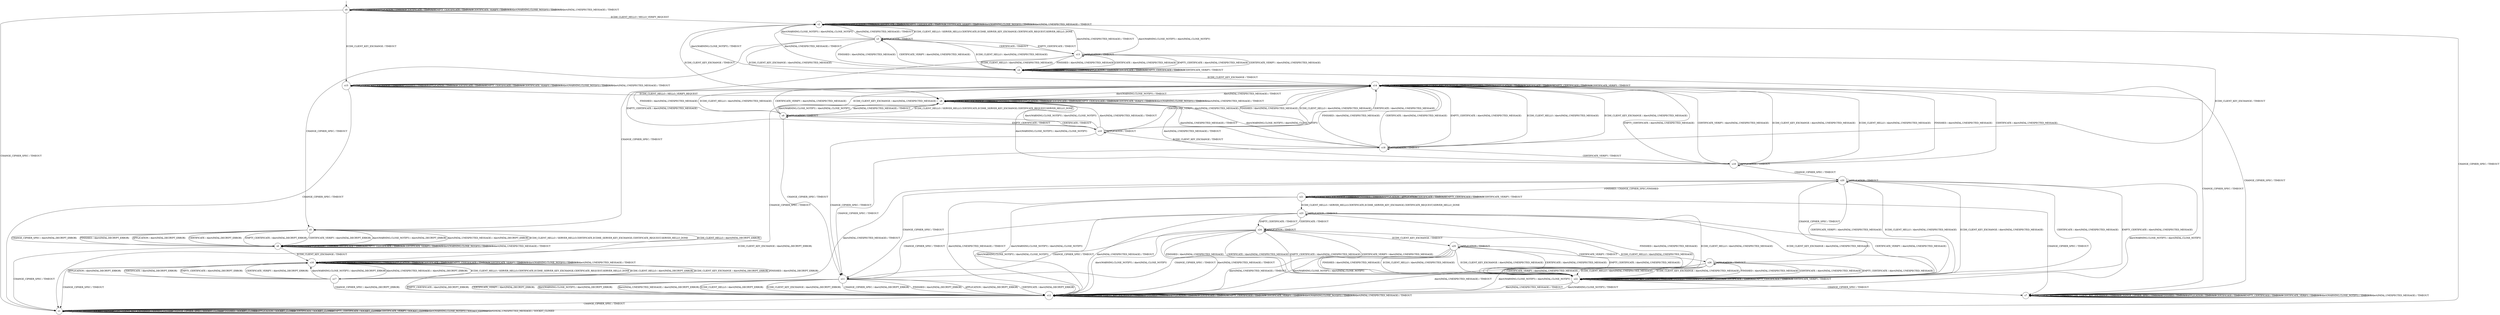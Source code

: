 digraph g {

	s0 [shape="circle" label="s0"];
	s1 [shape="circle" label="s1"];
	s2 [shape="circle" label="s2"];
	s3 [shape="circle" label="s3"];
	s4 [shape="circle" label="s4"];
	s5 [shape="circle" label="s5"];
	s6 [shape="circle" label="s6"];
	s7 [shape="circle" label="s7"];
	s8 [shape="circle" label="s8"];
	s9 [shape="circle" label="s9"];
	s10 [shape="circle" label="s10"];
	s11 [shape="circle" label="s11"];
	s12 [shape="circle" label="s12"];
	s13 [shape="circle" label="s13"];
	s14 [shape="circle" label="s14"];
	s15 [shape="circle" label="s15"];
	s16 [shape="circle" label="s16"];
	s17 [shape="circle" label="s17"];
	s18 [shape="circle" label="s18"];
	s19 [shape="circle" label="s19"];
	s20 [shape="circle" label="s20"];
	s21 [shape="circle" label="s21"];
	s22 [shape="circle" label="s22"];
	s23 [shape="circle" label="s23"];
	s24 [shape="circle" label="s24"];
	s25 [shape="circle" label="s25"];
	s26 [shape="circle" label="s26"];
	s0 -> s2 [label="ECDH_CLIENT_HELLO / HELLO_VERIFY_REQUEST"];
	s0 -> s15 [label="ECDH_CLIENT_KEY_EXCHANGE / TIMEOUT"];
	s0 -> s1 [label="CHANGE_CIPHER_SPEC / TIMEOUT"];
	s0 -> s0 [label="FINISHED / TIMEOUT"];
	s0 -> s0 [label="APPLICATION / TIMEOUT"];
	s0 -> s0 [label="CERTIFICATE / TIMEOUT"];
	s0 -> s0 [label="EMPTY_CERTIFICATE / TIMEOUT"];
	s0 -> s0 [label="CERTIFICATE_VERIFY / TIMEOUT"];
	s0 -> s0 [label="Alert(WARNING,CLOSE_NOTIFY) / TIMEOUT"];
	s0 -> s0 [label="Alert(FATAL,UNEXPECTED_MESSAGE) / TIMEOUT"];
	s1 -> s1 [label="ECDH_CLIENT_HELLO / SOCKET_CLOSED"];
	s1 -> s1 [label="ECDH_CLIENT_KEY_EXCHANGE / SOCKET_CLOSED"];
	s1 -> s1 [label="CHANGE_CIPHER_SPEC / SOCKET_CLOSED"];
	s1 -> s1 [label="FINISHED / SOCKET_CLOSED"];
	s1 -> s1 [label="APPLICATION / SOCKET_CLOSED"];
	s1 -> s1 [label="CERTIFICATE / SOCKET_CLOSED"];
	s1 -> s1 [label="EMPTY_CERTIFICATE / SOCKET_CLOSED"];
	s1 -> s1 [label="CERTIFICATE_VERIFY / SOCKET_CLOSED"];
	s1 -> s1 [label="Alert(WARNING,CLOSE_NOTIFY) / SOCKET_CLOSED"];
	s1 -> s1 [label="Alert(FATAL,UNEXPECTED_MESSAGE) / SOCKET_CLOSED"];
	s2 -> s3 [label="ECDH_CLIENT_HELLO / SERVER_HELLO,CERTIFICATE,ECDHE_SERVER_KEY_EXCHANGE,CERTIFICATE_REQUEST,SERVER_HELLO_DONE"];
	s2 -> s8 [label="ECDH_CLIENT_KEY_EXCHANGE / TIMEOUT"];
	s2 -> s1 [label="CHANGE_CIPHER_SPEC / TIMEOUT"];
	s2 -> s2 [label="FINISHED / TIMEOUT"];
	s2 -> s2 [label="APPLICATION / TIMEOUT"];
	s2 -> s2 [label="CERTIFICATE / TIMEOUT"];
	s2 -> s2 [label="EMPTY_CERTIFICATE / TIMEOUT"];
	s2 -> s2 [label="CERTIFICATE_VERIFY / TIMEOUT"];
	s2 -> s2 [label="Alert(WARNING,CLOSE_NOTIFY) / TIMEOUT"];
	s2 -> s2 [label="Alert(FATAL,UNEXPECTED_MESSAGE) / TIMEOUT"];
	s3 -> s4 [label="ECDH_CLIENT_HELLO / Alert(FATAL,UNEXPECTED_MESSAGE)"];
	s3 -> s14 [label="ECDH_CLIENT_KEY_EXCHANGE / Alert(FATAL,UNEXPECTED_MESSAGE)"];
	s3 -> s5 [label="CHANGE_CIPHER_SPEC / TIMEOUT"];
	s3 -> s4 [label="FINISHED / Alert(FATAL,UNEXPECTED_MESSAGE)"];
	s3 -> s3 [label="APPLICATION / TIMEOUT"];
	s3 -> s13 [label="CERTIFICATE / TIMEOUT"];
	s3 -> s13 [label="EMPTY_CERTIFICATE / TIMEOUT"];
	s3 -> s4 [label="CERTIFICATE_VERIFY / Alert(FATAL,UNEXPECTED_MESSAGE)"];
	s3 -> s2 [label="Alert(WARNING,CLOSE_NOTIFY) / Alert(FATAL,CLOSE_NOTIFY)"];
	s3 -> s2 [label="Alert(FATAL,UNEXPECTED_MESSAGE) / TIMEOUT"];
	s4 -> s4 [label="ECDH_CLIENT_HELLO / TIMEOUT"];
	s4 -> s14 [label="ECDH_CLIENT_KEY_EXCHANGE / TIMEOUT"];
	s4 -> s7 [label="CHANGE_CIPHER_SPEC / TIMEOUT"];
	s4 -> s4 [label="FINISHED / TIMEOUT"];
	s4 -> s4 [label="APPLICATION / TIMEOUT"];
	s4 -> s4 [label="CERTIFICATE / TIMEOUT"];
	s4 -> s4 [label="EMPTY_CERTIFICATE / TIMEOUT"];
	s4 -> s4 [label="CERTIFICATE_VERIFY / TIMEOUT"];
	s4 -> s2 [label="Alert(WARNING,CLOSE_NOTIFY) / TIMEOUT"];
	s4 -> s2 [label="Alert(FATAL,UNEXPECTED_MESSAGE) / TIMEOUT"];
	s5 -> s6 [label="ECDH_CLIENT_HELLO / Alert(FATAL,DECRYPT_ERROR)"];
	s5 -> s16 [label="ECDH_CLIENT_KEY_EXCHANGE / Alert(FATAL,DECRYPT_ERROR)"];
	s5 -> s6 [label="CHANGE_CIPHER_SPEC / Alert(FATAL,DECRYPT_ERROR)"];
	s5 -> s6 [label="FINISHED / Alert(FATAL,DECRYPT_ERROR)"];
	s5 -> s6 [label="APPLICATION / Alert(FATAL,DECRYPT_ERROR)"];
	s5 -> s6 [label="CERTIFICATE / Alert(FATAL,DECRYPT_ERROR)"];
	s5 -> s6 [label="EMPTY_CERTIFICATE / Alert(FATAL,DECRYPT_ERROR)"];
	s5 -> s6 [label="CERTIFICATE_VERIFY / Alert(FATAL,DECRYPT_ERROR)"];
	s5 -> s6 [label="Alert(WARNING,CLOSE_NOTIFY) / Alert(FATAL,DECRYPT_ERROR)"];
	s5 -> s6 [label="Alert(FATAL,UNEXPECTED_MESSAGE) / Alert(FATAL,DECRYPT_ERROR)"];
	s6 -> s5 [label="ECDH_CLIENT_HELLO / SERVER_HELLO,CERTIFICATE,ECDHE_SERVER_KEY_EXCHANGE,CERTIFICATE_REQUEST,SERVER_HELLO_DONE"];
	s6 -> s16 [label="ECDH_CLIENT_KEY_EXCHANGE / TIMEOUT"];
	s6 -> s1 [label="CHANGE_CIPHER_SPEC / TIMEOUT"];
	s6 -> s6 [label="FINISHED / TIMEOUT"];
	s6 -> s6 [label="APPLICATION / TIMEOUT"];
	s6 -> s6 [label="CERTIFICATE / TIMEOUT"];
	s6 -> s6 [label="EMPTY_CERTIFICATE / TIMEOUT"];
	s6 -> s6 [label="CERTIFICATE_VERIFY / TIMEOUT"];
	s6 -> s6 [label="Alert(WARNING,CLOSE_NOTIFY) / TIMEOUT"];
	s6 -> s6 [label="Alert(FATAL,UNEXPECTED_MESSAGE) / TIMEOUT"];
	s7 -> s7 [label="ECDH_CLIENT_HELLO / TIMEOUT"];
	s7 -> s7 [label="ECDH_CLIENT_KEY_EXCHANGE / TIMEOUT"];
	s7 -> s7 [label="CHANGE_CIPHER_SPEC / TIMEOUT"];
	s7 -> s7 [label="FINISHED / TIMEOUT"];
	s7 -> s7 [label="APPLICATION / TIMEOUT"];
	s7 -> s7 [label="CERTIFICATE / TIMEOUT"];
	s7 -> s7 [label="EMPTY_CERTIFICATE / TIMEOUT"];
	s7 -> s7 [label="CERTIFICATE_VERIFY / TIMEOUT"];
	s7 -> s7 [label="Alert(WARNING,CLOSE_NOTIFY) / TIMEOUT"];
	s7 -> s7 [label="Alert(FATAL,UNEXPECTED_MESSAGE) / TIMEOUT"];
	s8 -> s9 [label="ECDH_CLIENT_HELLO / SERVER_HELLO,CERTIFICATE,ECDHE_SERVER_KEY_EXCHANGE,CERTIFICATE_REQUEST,SERVER_HELLO_DONE"];
	s8 -> s8 [label="ECDH_CLIENT_KEY_EXCHANGE / TIMEOUT"];
	s8 -> s1 [label="CHANGE_CIPHER_SPEC / TIMEOUT"];
	s8 -> s8 [label="FINISHED / TIMEOUT"];
	s8 -> s8 [label="APPLICATION / TIMEOUT"];
	s8 -> s8 [label="CERTIFICATE / TIMEOUT"];
	s8 -> s8 [label="EMPTY_CERTIFICATE / TIMEOUT"];
	s8 -> s8 [label="CERTIFICATE_VERIFY / TIMEOUT"];
	s8 -> s8 [label="Alert(WARNING,CLOSE_NOTIFY) / TIMEOUT"];
	s8 -> s8 [label="Alert(FATAL,UNEXPECTED_MESSAGE) / TIMEOUT"];
	s9 -> s14 [label="ECDH_CLIENT_HELLO / Alert(FATAL,UNEXPECTED_MESSAGE)"];
	s9 -> s14 [label="ECDH_CLIENT_KEY_EXCHANGE / Alert(FATAL,UNEXPECTED_MESSAGE)"];
	s9 -> s11 [label="CHANGE_CIPHER_SPEC / TIMEOUT"];
	s9 -> s14 [label="FINISHED / Alert(FATAL,UNEXPECTED_MESSAGE)"];
	s9 -> s9 [label="APPLICATION / TIMEOUT"];
	s9 -> s10 [label="CERTIFICATE / TIMEOUT"];
	s9 -> s10 [label="EMPTY_CERTIFICATE / TIMEOUT"];
	s9 -> s14 [label="CERTIFICATE_VERIFY / Alert(FATAL,UNEXPECTED_MESSAGE)"];
	s9 -> s8 [label="Alert(WARNING,CLOSE_NOTIFY) / Alert(FATAL,CLOSE_NOTIFY)"];
	s9 -> s8 [label="Alert(FATAL,UNEXPECTED_MESSAGE) / TIMEOUT"];
	s10 -> s14 [label="ECDH_CLIENT_HELLO / Alert(FATAL,UNEXPECTED_MESSAGE)"];
	s10 -> s18 [label="ECDH_CLIENT_KEY_EXCHANGE / TIMEOUT"];
	s10 -> s11 [label="CHANGE_CIPHER_SPEC / TIMEOUT"];
	s10 -> s14 [label="FINISHED / Alert(FATAL,UNEXPECTED_MESSAGE)"];
	s10 -> s10 [label="APPLICATION / TIMEOUT"];
	s10 -> s14 [label="CERTIFICATE / Alert(FATAL,UNEXPECTED_MESSAGE)"];
	s10 -> s14 [label="EMPTY_CERTIFICATE / Alert(FATAL,UNEXPECTED_MESSAGE)"];
	s10 -> s14 [label="CERTIFICATE_VERIFY / Alert(FATAL,UNEXPECTED_MESSAGE)"];
	s10 -> s8 [label="Alert(WARNING,CLOSE_NOTIFY) / Alert(FATAL,CLOSE_NOTIFY)"];
	s10 -> s8 [label="Alert(FATAL,UNEXPECTED_MESSAGE) / TIMEOUT"];
	s11 -> s12 [label="ECDH_CLIENT_HELLO / Alert(FATAL,DECRYPT_ERROR)"];
	s11 -> s12 [label="ECDH_CLIENT_KEY_EXCHANGE / Alert(FATAL,DECRYPT_ERROR)"];
	s11 -> s12 [label="CHANGE_CIPHER_SPEC / Alert(FATAL,DECRYPT_ERROR)"];
	s11 -> s12 [label="FINISHED / Alert(FATAL,DECRYPT_ERROR)"];
	s11 -> s12 [label="APPLICATION / Alert(FATAL,DECRYPT_ERROR)"];
	s11 -> s12 [label="CERTIFICATE / Alert(FATAL,DECRYPT_ERROR)"];
	s11 -> s12 [label="EMPTY_CERTIFICATE / Alert(FATAL,DECRYPT_ERROR)"];
	s11 -> s12 [label="CERTIFICATE_VERIFY / Alert(FATAL,DECRYPT_ERROR)"];
	s11 -> s12 [label="Alert(WARNING,CLOSE_NOTIFY) / Alert(FATAL,DECRYPT_ERROR)"];
	s11 -> s12 [label="Alert(FATAL,UNEXPECTED_MESSAGE) / Alert(FATAL,DECRYPT_ERROR)"];
	s12 -> s12 [label="ECDH_CLIENT_HELLO / TIMEOUT"];
	s12 -> s12 [label="ECDH_CLIENT_KEY_EXCHANGE / TIMEOUT"];
	s12 -> s1 [label="CHANGE_CIPHER_SPEC / TIMEOUT"];
	s12 -> s12 [label="FINISHED / TIMEOUT"];
	s12 -> s12 [label="APPLICATION / TIMEOUT"];
	s12 -> s12 [label="CERTIFICATE / TIMEOUT"];
	s12 -> s12 [label="EMPTY_CERTIFICATE / TIMEOUT"];
	s12 -> s12 [label="CERTIFICATE_VERIFY / TIMEOUT"];
	s12 -> s12 [label="Alert(WARNING,CLOSE_NOTIFY) / TIMEOUT"];
	s12 -> s12 [label="Alert(FATAL,UNEXPECTED_MESSAGE) / TIMEOUT"];
	s13 -> s4 [label="ECDH_CLIENT_HELLO / Alert(FATAL,UNEXPECTED_MESSAGE)"];
	s13 -> s18 [label="ECDH_CLIENT_KEY_EXCHANGE / TIMEOUT"];
	s13 -> s5 [label="CHANGE_CIPHER_SPEC / TIMEOUT"];
	s13 -> s4 [label="FINISHED / Alert(FATAL,UNEXPECTED_MESSAGE)"];
	s13 -> s13 [label="APPLICATION / TIMEOUT"];
	s13 -> s4 [label="CERTIFICATE / Alert(FATAL,UNEXPECTED_MESSAGE)"];
	s13 -> s4 [label="EMPTY_CERTIFICATE / Alert(FATAL,UNEXPECTED_MESSAGE)"];
	s13 -> s4 [label="CERTIFICATE_VERIFY / Alert(FATAL,UNEXPECTED_MESSAGE)"];
	s13 -> s2 [label="Alert(WARNING,CLOSE_NOTIFY) / Alert(FATAL,CLOSE_NOTIFY)"];
	s13 -> s2 [label="Alert(FATAL,UNEXPECTED_MESSAGE) / TIMEOUT"];
	s14 -> s14 [label="ECDH_CLIENT_HELLO / TIMEOUT"];
	s14 -> s14 [label="ECDH_CLIENT_KEY_EXCHANGE / TIMEOUT"];
	s14 -> s7 [label="CHANGE_CIPHER_SPEC / TIMEOUT"];
	s14 -> s14 [label="FINISHED / TIMEOUT"];
	s14 -> s14 [label="APPLICATION / TIMEOUT"];
	s14 -> s14 [label="CERTIFICATE / TIMEOUT"];
	s14 -> s14 [label="EMPTY_CERTIFICATE / TIMEOUT"];
	s14 -> s14 [label="CERTIFICATE_VERIFY / TIMEOUT"];
	s14 -> s8 [label="Alert(WARNING,CLOSE_NOTIFY) / TIMEOUT"];
	s14 -> s8 [label="Alert(FATAL,UNEXPECTED_MESSAGE) / TIMEOUT"];
	s15 -> s8 [label="ECDH_CLIENT_HELLO / HELLO_VERIFY_REQUEST"];
	s15 -> s15 [label="ECDH_CLIENT_KEY_EXCHANGE / TIMEOUT"];
	s15 -> s1 [label="CHANGE_CIPHER_SPEC / TIMEOUT"];
	s15 -> s15 [label="FINISHED / TIMEOUT"];
	s15 -> s15 [label="APPLICATION / TIMEOUT"];
	s15 -> s15 [label="CERTIFICATE / TIMEOUT"];
	s15 -> s15 [label="EMPTY_CERTIFICATE / TIMEOUT"];
	s15 -> s15 [label="CERTIFICATE_VERIFY / TIMEOUT"];
	s15 -> s15 [label="Alert(WARNING,CLOSE_NOTIFY) / TIMEOUT"];
	s15 -> s15 [label="Alert(FATAL,UNEXPECTED_MESSAGE) / TIMEOUT"];
	s16 -> s17 [label="ECDH_CLIENT_HELLO / SERVER_HELLO,CERTIFICATE,ECDHE_SERVER_KEY_EXCHANGE,CERTIFICATE_REQUEST,SERVER_HELLO_DONE"];
	s16 -> s16 [label="ECDH_CLIENT_KEY_EXCHANGE / TIMEOUT"];
	s16 -> s1 [label="CHANGE_CIPHER_SPEC / TIMEOUT"];
	s16 -> s16 [label="FINISHED / TIMEOUT"];
	s16 -> s16 [label="APPLICATION / TIMEOUT"];
	s16 -> s16 [label="CERTIFICATE / TIMEOUT"];
	s16 -> s16 [label="EMPTY_CERTIFICATE / TIMEOUT"];
	s16 -> s16 [label="CERTIFICATE_VERIFY / TIMEOUT"];
	s16 -> s16 [label="Alert(WARNING,CLOSE_NOTIFY) / TIMEOUT"];
	s16 -> s16 [label="Alert(FATAL,UNEXPECTED_MESSAGE) / TIMEOUT"];
	s17 -> s16 [label="ECDH_CLIENT_HELLO / Alert(FATAL,DECRYPT_ERROR)"];
	s17 -> s16 [label="ECDH_CLIENT_KEY_EXCHANGE / Alert(FATAL,DECRYPT_ERROR)"];
	s17 -> s12 [label="CHANGE_CIPHER_SPEC / Alert(FATAL,DECRYPT_ERROR)"];
	s17 -> s16 [label="FINISHED / Alert(FATAL,DECRYPT_ERROR)"];
	s17 -> s16 [label="APPLICATION / Alert(FATAL,DECRYPT_ERROR)"];
	s17 -> s16 [label="CERTIFICATE / Alert(FATAL,DECRYPT_ERROR)"];
	s17 -> s16 [label="EMPTY_CERTIFICATE / Alert(FATAL,DECRYPT_ERROR)"];
	s17 -> s16 [label="CERTIFICATE_VERIFY / Alert(FATAL,DECRYPT_ERROR)"];
	s17 -> s16 [label="Alert(WARNING,CLOSE_NOTIFY) / Alert(FATAL,DECRYPT_ERROR)"];
	s17 -> s16 [label="Alert(FATAL,UNEXPECTED_MESSAGE) / Alert(FATAL,DECRYPT_ERROR)"];
	s18 -> s14 [label="ECDH_CLIENT_HELLO / Alert(FATAL,UNEXPECTED_MESSAGE)"];
	s18 -> s14 [label="ECDH_CLIENT_KEY_EXCHANGE / Alert(FATAL,UNEXPECTED_MESSAGE)"];
	s18 -> s11 [label="CHANGE_CIPHER_SPEC / TIMEOUT"];
	s18 -> s14 [label="FINISHED / Alert(FATAL,UNEXPECTED_MESSAGE)"];
	s18 -> s18 [label="APPLICATION / TIMEOUT"];
	s18 -> s14 [label="CERTIFICATE / Alert(FATAL,UNEXPECTED_MESSAGE)"];
	s18 -> s14 [label="EMPTY_CERTIFICATE / Alert(FATAL,UNEXPECTED_MESSAGE)"];
	s18 -> s19 [label="CERTIFICATE_VERIFY / TIMEOUT"];
	s18 -> s8 [label="Alert(WARNING,CLOSE_NOTIFY) / Alert(FATAL,CLOSE_NOTIFY)"];
	s18 -> s8 [label="Alert(FATAL,UNEXPECTED_MESSAGE) / TIMEOUT"];
	s19 -> s14 [label="ECDH_CLIENT_HELLO / Alert(FATAL,UNEXPECTED_MESSAGE)"];
	s19 -> s14 [label="ECDH_CLIENT_KEY_EXCHANGE / Alert(FATAL,UNEXPECTED_MESSAGE)"];
	s19 -> s20 [label="CHANGE_CIPHER_SPEC / TIMEOUT"];
	s19 -> s14 [label="FINISHED / Alert(FATAL,UNEXPECTED_MESSAGE)"];
	s19 -> s19 [label="APPLICATION / TIMEOUT"];
	s19 -> s14 [label="CERTIFICATE / Alert(FATAL,UNEXPECTED_MESSAGE)"];
	s19 -> s14 [label="EMPTY_CERTIFICATE / Alert(FATAL,UNEXPECTED_MESSAGE)"];
	s19 -> s14 [label="CERTIFICATE_VERIFY / Alert(FATAL,UNEXPECTED_MESSAGE)"];
	s19 -> s8 [label="Alert(WARNING,CLOSE_NOTIFY) / Alert(FATAL,CLOSE_NOTIFY)"];
	s19 -> s8 [label="Alert(FATAL,UNEXPECTED_MESSAGE) / TIMEOUT"];
	s20 -> s22 [label="ECDH_CLIENT_HELLO / Alert(FATAL,UNEXPECTED_MESSAGE)"];
	s20 -> s22 [label="ECDH_CLIENT_KEY_EXCHANGE / Alert(FATAL,UNEXPECTED_MESSAGE)"];
	s20 -> s11 [label="CHANGE_CIPHER_SPEC / TIMEOUT"];
	s20 -> s21 [label="FINISHED / CHANGE_CIPHER_SPEC,FINISHED"];
	s20 -> s20 [label="APPLICATION / TIMEOUT"];
	s20 -> s22 [label="CERTIFICATE / Alert(FATAL,UNEXPECTED_MESSAGE)"];
	s20 -> s22 [label="EMPTY_CERTIFICATE / Alert(FATAL,UNEXPECTED_MESSAGE)"];
	s20 -> s22 [label="CERTIFICATE_VERIFY / Alert(FATAL,UNEXPECTED_MESSAGE)"];
	s20 -> s12 [label="Alert(WARNING,CLOSE_NOTIFY) / Alert(FATAL,CLOSE_NOTIFY)"];
	s20 -> s12 [label="Alert(FATAL,UNEXPECTED_MESSAGE) / TIMEOUT"];
	s21 -> s23 [label="ECDH_CLIENT_HELLO / SERVER_HELLO,CERTIFICATE,ECDHE_SERVER_KEY_EXCHANGE,CERTIFICATE_REQUEST,SERVER_HELLO_DONE"];
	s21 -> s21 [label="ECDH_CLIENT_KEY_EXCHANGE / TIMEOUT"];
	s21 -> s7 [label="CHANGE_CIPHER_SPEC / TIMEOUT"];
	s21 -> s21 [label="FINISHED / TIMEOUT"];
	s21 -> s21 [label="APPLICATION / APPLICATION"];
	s21 -> s21 [label="CERTIFICATE / TIMEOUT"];
	s21 -> s21 [label="EMPTY_CERTIFICATE / TIMEOUT"];
	s21 -> s21 [label="CERTIFICATE_VERIFY / TIMEOUT"];
	s21 -> s12 [label="Alert(WARNING,CLOSE_NOTIFY) / Alert(FATAL,CLOSE_NOTIFY)"];
	s21 -> s12 [label="Alert(FATAL,UNEXPECTED_MESSAGE) / TIMEOUT"];
	s22 -> s22 [label="ECDH_CLIENT_HELLO / TIMEOUT"];
	s22 -> s22 [label="ECDH_CLIENT_KEY_EXCHANGE / TIMEOUT"];
	s22 -> s7 [label="CHANGE_CIPHER_SPEC / TIMEOUT"];
	s22 -> s22 [label="FINISHED / TIMEOUT"];
	s22 -> s22 [label="APPLICATION / TIMEOUT"];
	s22 -> s22 [label="CERTIFICATE / TIMEOUT"];
	s22 -> s22 [label="EMPTY_CERTIFICATE / TIMEOUT"];
	s22 -> s22 [label="CERTIFICATE_VERIFY / TIMEOUT"];
	s22 -> s12 [label="Alert(WARNING,CLOSE_NOTIFY) / TIMEOUT"];
	s22 -> s12 [label="Alert(FATAL,UNEXPECTED_MESSAGE) / TIMEOUT"];
	s23 -> s22 [label="ECDH_CLIENT_HELLO / Alert(FATAL,UNEXPECTED_MESSAGE)"];
	s23 -> s22 [label="ECDH_CLIENT_KEY_EXCHANGE / Alert(FATAL,UNEXPECTED_MESSAGE)"];
	s23 -> s11 [label="CHANGE_CIPHER_SPEC / TIMEOUT"];
	s23 -> s22 [label="FINISHED / Alert(FATAL,UNEXPECTED_MESSAGE)"];
	s23 -> s23 [label="APPLICATION / TIMEOUT"];
	s23 -> s24 [label="CERTIFICATE / TIMEOUT"];
	s23 -> s24 [label="EMPTY_CERTIFICATE / TIMEOUT"];
	s23 -> s22 [label="CERTIFICATE_VERIFY / Alert(FATAL,UNEXPECTED_MESSAGE)"];
	s23 -> s12 [label="Alert(WARNING,CLOSE_NOTIFY) / Alert(FATAL,CLOSE_NOTIFY)"];
	s23 -> s12 [label="Alert(FATAL,UNEXPECTED_MESSAGE) / TIMEOUT"];
	s24 -> s22 [label="ECDH_CLIENT_HELLO / Alert(FATAL,UNEXPECTED_MESSAGE)"];
	s24 -> s25 [label="ECDH_CLIENT_KEY_EXCHANGE / TIMEOUT"];
	s24 -> s11 [label="CHANGE_CIPHER_SPEC / TIMEOUT"];
	s24 -> s22 [label="FINISHED / Alert(FATAL,UNEXPECTED_MESSAGE)"];
	s24 -> s24 [label="APPLICATION / TIMEOUT"];
	s24 -> s22 [label="CERTIFICATE / Alert(FATAL,UNEXPECTED_MESSAGE)"];
	s24 -> s22 [label="EMPTY_CERTIFICATE / Alert(FATAL,UNEXPECTED_MESSAGE)"];
	s24 -> s22 [label="CERTIFICATE_VERIFY / Alert(FATAL,UNEXPECTED_MESSAGE)"];
	s24 -> s12 [label="Alert(WARNING,CLOSE_NOTIFY) / Alert(FATAL,CLOSE_NOTIFY)"];
	s24 -> s12 [label="Alert(FATAL,UNEXPECTED_MESSAGE) / TIMEOUT"];
	s25 -> s22 [label="ECDH_CLIENT_HELLO / Alert(FATAL,UNEXPECTED_MESSAGE)"];
	s25 -> s22 [label="ECDH_CLIENT_KEY_EXCHANGE / Alert(FATAL,UNEXPECTED_MESSAGE)"];
	s25 -> s11 [label="CHANGE_CIPHER_SPEC / TIMEOUT"];
	s25 -> s22 [label="FINISHED / Alert(FATAL,UNEXPECTED_MESSAGE)"];
	s25 -> s25 [label="APPLICATION / TIMEOUT"];
	s25 -> s22 [label="CERTIFICATE / Alert(FATAL,UNEXPECTED_MESSAGE)"];
	s25 -> s22 [label="EMPTY_CERTIFICATE / Alert(FATAL,UNEXPECTED_MESSAGE)"];
	s25 -> s26 [label="CERTIFICATE_VERIFY / TIMEOUT"];
	s25 -> s12 [label="Alert(WARNING,CLOSE_NOTIFY) / Alert(FATAL,CLOSE_NOTIFY)"];
	s25 -> s12 [label="Alert(FATAL,UNEXPECTED_MESSAGE) / TIMEOUT"];
	s26 -> s22 [label="ECDH_CLIENT_HELLO / Alert(FATAL,UNEXPECTED_MESSAGE)"];
	s26 -> s22 [label="ECDH_CLIENT_KEY_EXCHANGE / Alert(FATAL,UNEXPECTED_MESSAGE)"];
	s26 -> s20 [label="CHANGE_CIPHER_SPEC / TIMEOUT"];
	s26 -> s22 [label="FINISHED / Alert(FATAL,UNEXPECTED_MESSAGE)"];
	s26 -> s26 [label="APPLICATION / TIMEOUT"];
	s26 -> s22 [label="CERTIFICATE / Alert(FATAL,UNEXPECTED_MESSAGE)"];
	s26 -> s22 [label="EMPTY_CERTIFICATE / Alert(FATAL,UNEXPECTED_MESSAGE)"];
	s26 -> s22 [label="CERTIFICATE_VERIFY / Alert(FATAL,UNEXPECTED_MESSAGE)"];
	s26 -> s12 [label="Alert(WARNING,CLOSE_NOTIFY) / Alert(FATAL,CLOSE_NOTIFY)"];
	s26 -> s12 [label="Alert(FATAL,UNEXPECTED_MESSAGE) / TIMEOUT"];

__start0 [label="" shape="none" width="0" height="0"];
__start0 -> s0;

}
